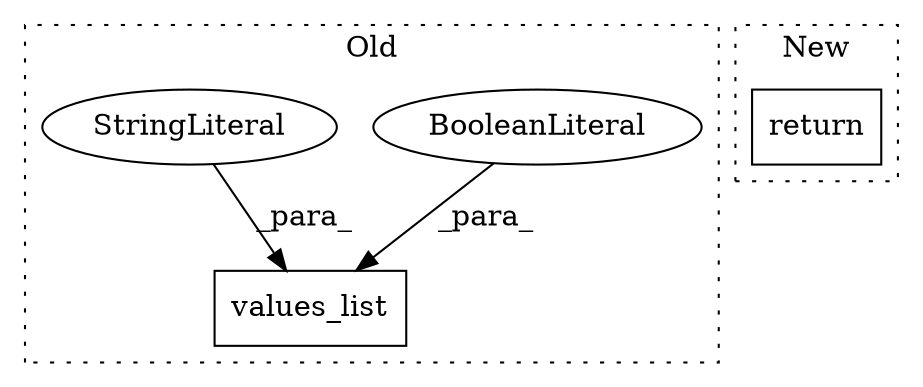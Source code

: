 digraph G {
subgraph cluster0 {
1 [label="values_list" a="32" s="6588,6624" l="12,1" shape="box"];
3 [label="BooleanLiteral" a="9" s="6620" l="4" shape="ellipse"];
4 [label="StringLiteral" a="45" s="6600" l="19" shape="ellipse"];
label = "Old";
style="dotted";
}
subgraph cluster1 {
2 [label="return" a="41" s="6371" l="7" shape="box"];
label = "New";
style="dotted";
}
3 -> 1 [label="_para_"];
4 -> 1 [label="_para_"];
}